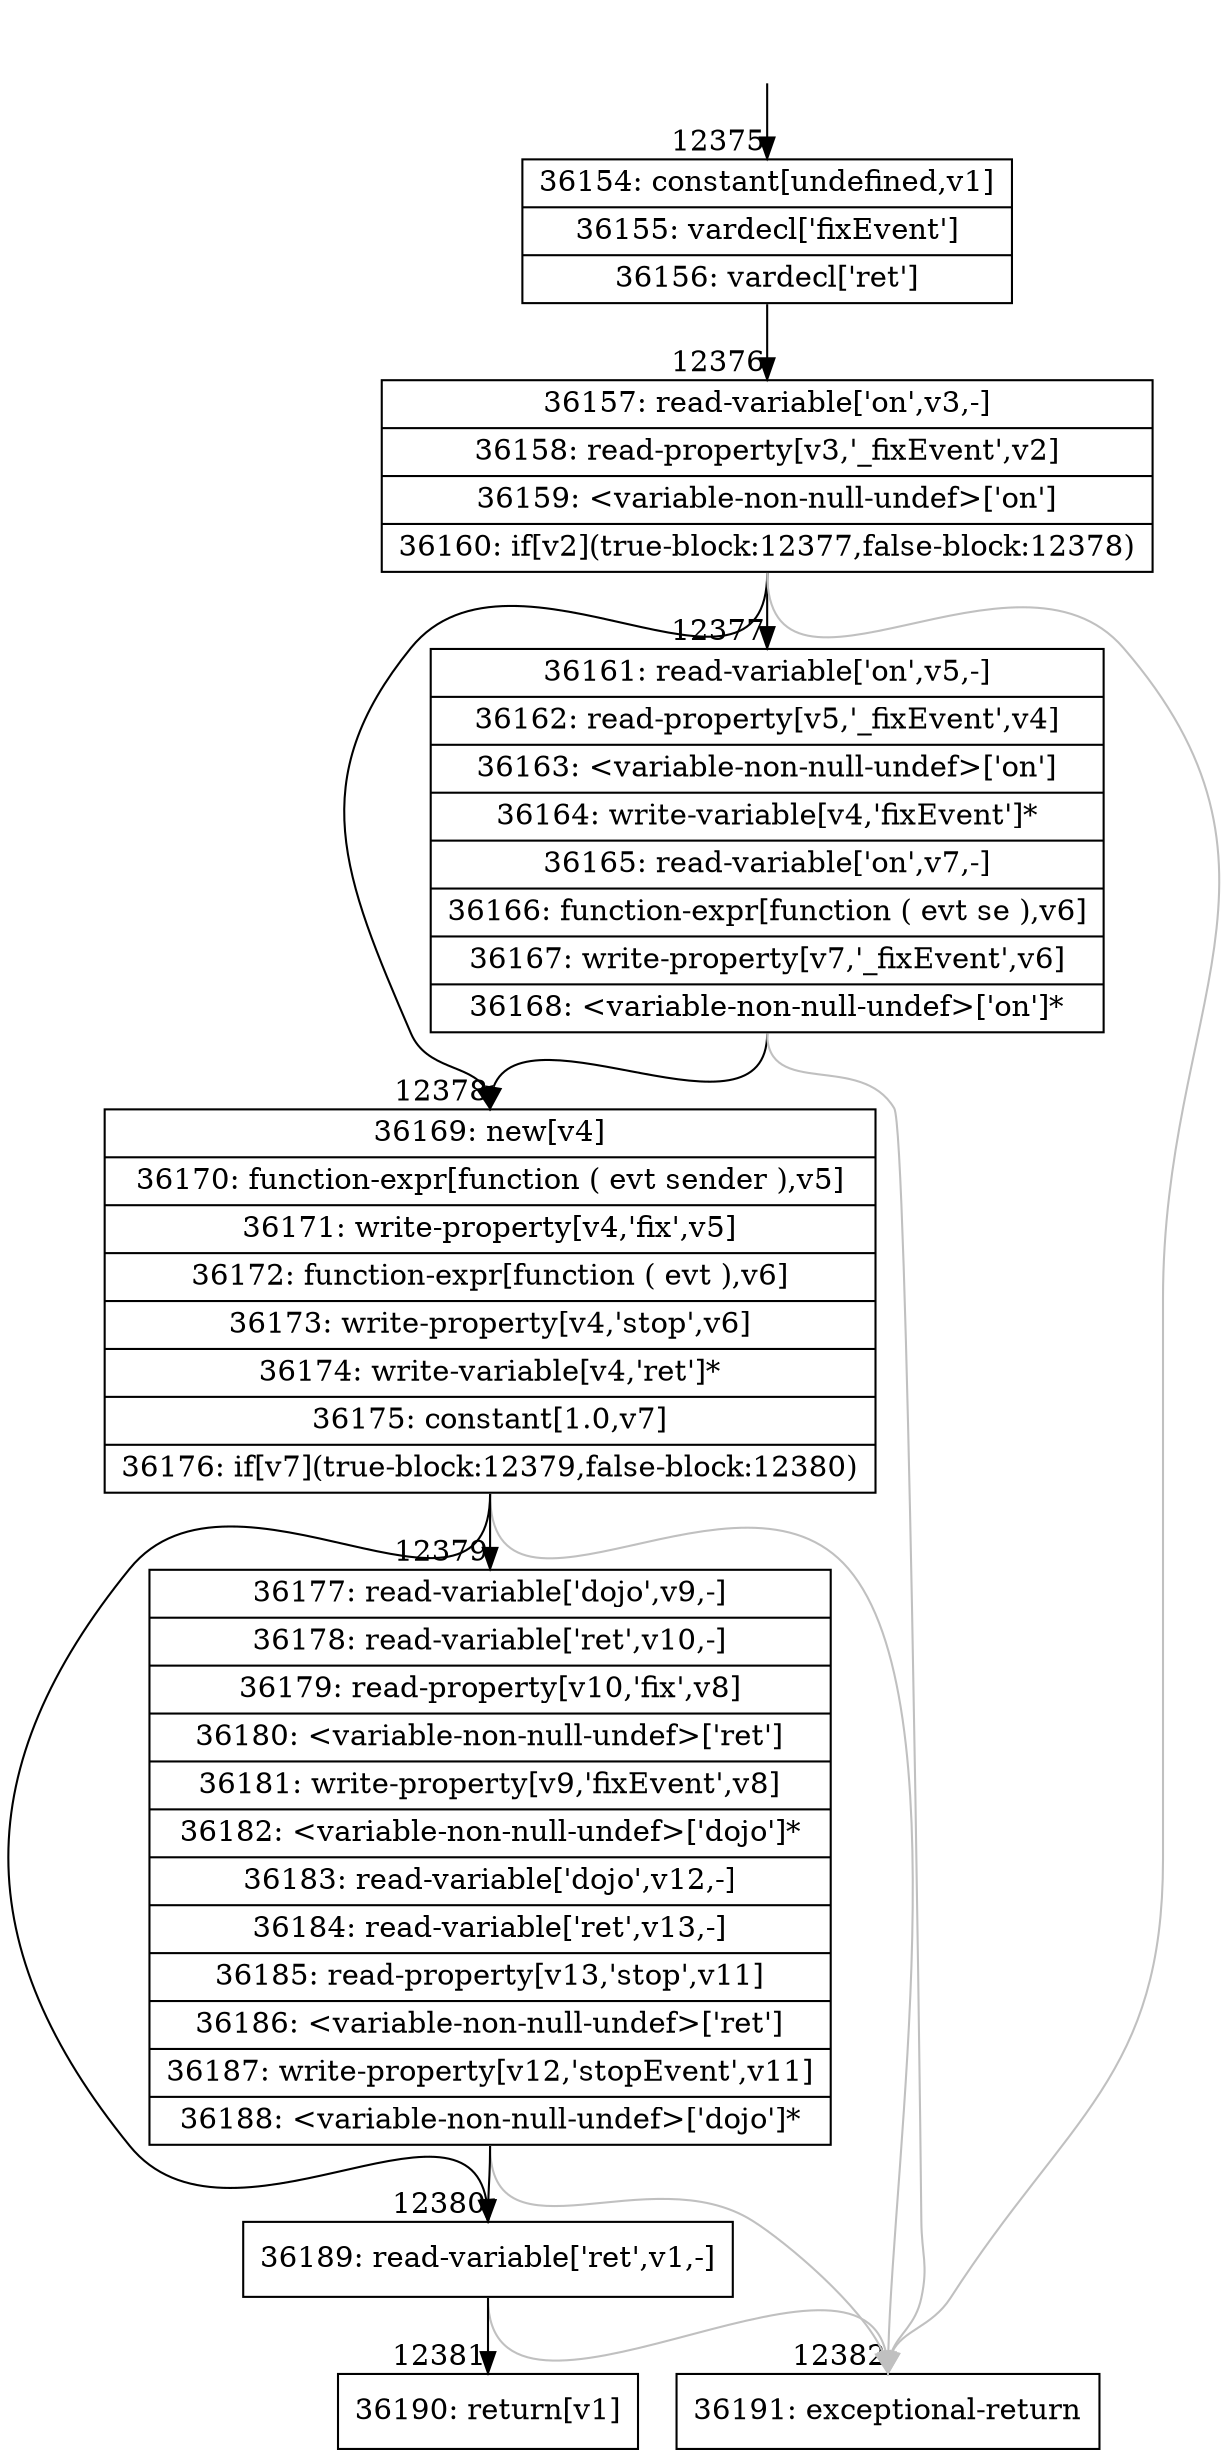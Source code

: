 digraph {
rankdir="TD"
BB_entry913[shape=none,label=""];
BB_entry913 -> BB12375 [tailport=s, headport=n, headlabel="    12375"]
BB12375 [shape=record label="{36154: constant[undefined,v1]|36155: vardecl['fixEvent']|36156: vardecl['ret']}" ] 
BB12375 -> BB12376 [tailport=s, headport=n, headlabel="      12376"]
BB12376 [shape=record label="{36157: read-variable['on',v3,-]|36158: read-property[v3,'_fixEvent',v2]|36159: \<variable-non-null-undef\>['on']|36160: if[v2](true-block:12377,false-block:12378)}" ] 
BB12376 -> BB12377 [tailport=s, headport=n, headlabel="      12377"]
BB12376 -> BB12378 [tailport=s, headport=n, headlabel="      12378"]
BB12376 -> BB12382 [tailport=s, headport=n, color=gray, headlabel="      12382"]
BB12377 [shape=record label="{36161: read-variable['on',v5,-]|36162: read-property[v5,'_fixEvent',v4]|36163: \<variable-non-null-undef\>['on']|36164: write-variable[v4,'fixEvent']*|36165: read-variable['on',v7,-]|36166: function-expr[function ( evt se ),v6]|36167: write-property[v7,'_fixEvent',v6]|36168: \<variable-non-null-undef\>['on']*}" ] 
BB12377 -> BB12378 [tailport=s, headport=n]
BB12377 -> BB12382 [tailport=s, headport=n, color=gray]
BB12378 [shape=record label="{36169: new[v4]|36170: function-expr[function ( evt sender ),v5]|36171: write-property[v4,'fix',v5]|36172: function-expr[function ( evt ),v6]|36173: write-property[v4,'stop',v6]|36174: write-variable[v4,'ret']*|36175: constant[1.0,v7]|36176: if[v7](true-block:12379,false-block:12380)}" ] 
BB12378 -> BB12379 [tailport=s, headport=n, headlabel="      12379"]
BB12378 -> BB12380 [tailport=s, headport=n, headlabel="      12380"]
BB12378 -> BB12382 [tailport=s, headport=n, color=gray]
BB12379 [shape=record label="{36177: read-variable['dojo',v9,-]|36178: read-variable['ret',v10,-]|36179: read-property[v10,'fix',v8]|36180: \<variable-non-null-undef\>['ret']|36181: write-property[v9,'fixEvent',v8]|36182: \<variable-non-null-undef\>['dojo']*|36183: read-variable['dojo',v12,-]|36184: read-variable['ret',v13,-]|36185: read-property[v13,'stop',v11]|36186: \<variable-non-null-undef\>['ret']|36187: write-property[v12,'stopEvent',v11]|36188: \<variable-non-null-undef\>['dojo']*}" ] 
BB12379 -> BB12380 [tailport=s, headport=n]
BB12379 -> BB12382 [tailport=s, headport=n, color=gray]
BB12380 [shape=record label="{36189: read-variable['ret',v1,-]}" ] 
BB12380 -> BB12381 [tailport=s, headport=n, headlabel="      12381"]
BB12380 -> BB12382 [tailport=s, headport=n, color=gray]
BB12381 [shape=record label="{36190: return[v1]}" ] 
BB12382 [shape=record label="{36191: exceptional-return}" ] 
//#$~ 17594
}
